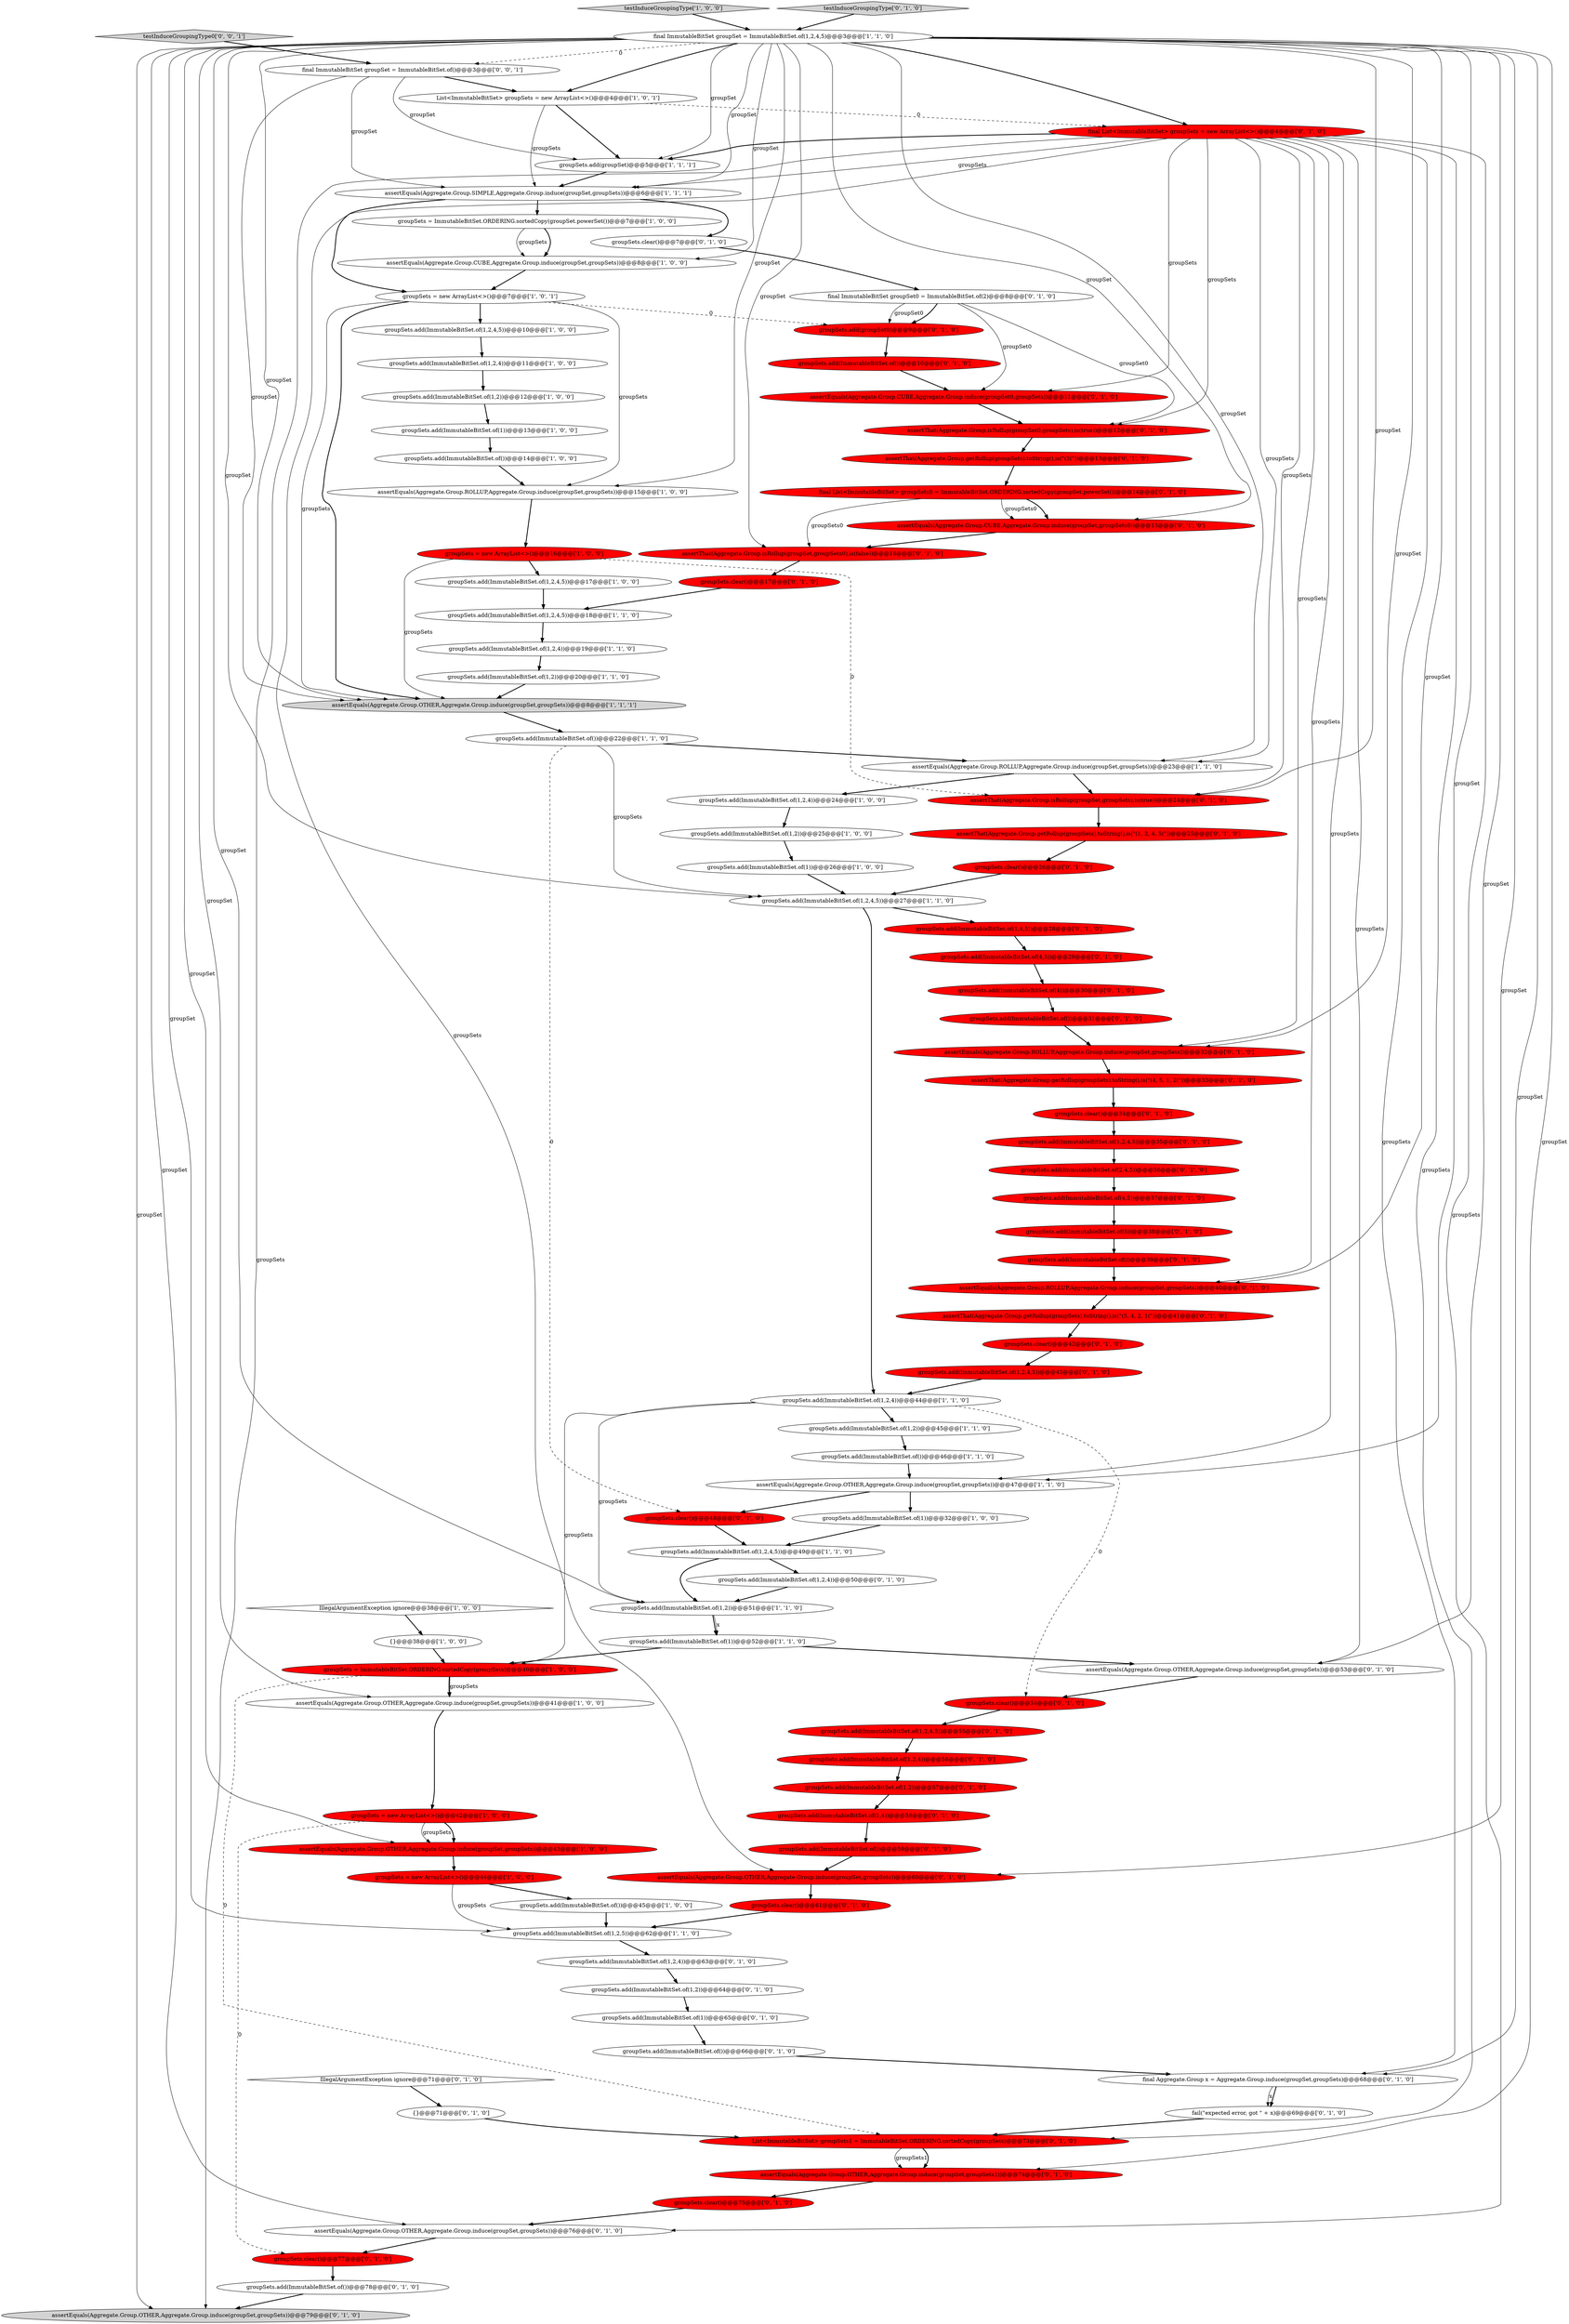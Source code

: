 digraph {
83 [style = filled, label = "assertEquals(Aggregate.Group.OTHER,Aggregate.Group.induce(groupSet,groupSets))@@@60@@@['0', '1', '0']", fillcolor = red, shape = ellipse image = "AAA1AAABBB2BBB"];
3 [style = filled, label = "groupSets = ImmutableBitSet.ORDERING.sortedCopy(groupSet.powerSet())@@@7@@@['1', '0', '0']", fillcolor = white, shape = ellipse image = "AAA0AAABBB1BBB"];
102 [style = filled, label = "final ImmutableBitSet groupSet = ImmutableBitSet.of()@@@3@@@['0', '0', '1']", fillcolor = white, shape = ellipse image = "AAA0AAABBB3BBB"];
68 [style = filled, label = "groupSets.add(ImmutableBitSet.of(4))@@@30@@@['0', '1', '0']", fillcolor = red, shape = ellipse image = "AAA1AAABBB2BBB"];
64 [style = filled, label = "List<ImmutableBitSet> groupSets1 = ImmutableBitSet.ORDERING.sortedCopy(groupSets)@@@73@@@['0', '1', '0']", fillcolor = red, shape = ellipse image = "AAA1AAABBB2BBB"];
81 [style = filled, label = "assertThat(Aggregate.Group.getRollup(groupSets).toString(),is(\"(2(\"))@@@13@@@['0', '1', '0']", fillcolor = red, shape = ellipse image = "AAA1AAABBB2BBB"];
45 [style = filled, label = "groupSets.add(ImmutableBitSet.of(1,2,4))@@@63@@@['0', '1', '0']", fillcolor = white, shape = ellipse image = "AAA0AAABBB2BBB"];
90 [style = filled, label = "assertThat(Aggregate.Group.getRollup(groupSets).toString(),is(\"(1, 2, 4, 5(\"))@@@25@@@['0', '1', '0']", fillcolor = red, shape = ellipse image = "AAA1AAABBB2BBB"];
39 [style = filled, label = "IllegalArgumentException ignore@@@38@@@['1', '0', '0']", fillcolor = white, shape = diamond image = "AAA0AAABBB1BBB"];
16 [style = filled, label = "groupSets.add(ImmutableBitSet.of(1))@@@52@@@['1', '1', '0']", fillcolor = white, shape = ellipse image = "AAA0AAABBB1BBB"];
8 [style = filled, label = "groupSets.add(ImmutableBitSet.of(1,2,4))@@@44@@@['1', '1', '0']", fillcolor = white, shape = ellipse image = "AAA0AAABBB1BBB"];
11 [style = filled, label = "groupSets.add(ImmutableBitSet.of(1,2,4,5))@@@17@@@['1', '0', '0']", fillcolor = white, shape = ellipse image = "AAA0AAABBB1BBB"];
86 [style = filled, label = "final Aggregate.Group x = Aggregate.Group.induce(groupSet,groupSets)@@@68@@@['0', '1', '0']", fillcolor = white, shape = ellipse image = "AAA0AAABBB2BBB"];
95 [style = filled, label = "final List<ImmutableBitSet> groupSets0 = ImmutableBitSet.ORDERING.sortedCopy(groupSet.powerSet())@@@14@@@['0', '1', '0']", fillcolor = red, shape = ellipse image = "AAA1AAABBB2BBB"];
12 [style = filled, label = "groupSets.add(ImmutableBitSet.of())@@@46@@@['1', '1', '0']", fillcolor = white, shape = ellipse image = "AAA0AAABBB1BBB"];
14 [style = filled, label = "groupSets = new ArrayList<>()@@@16@@@['1', '0', '0']", fillcolor = red, shape = ellipse image = "AAA1AAABBB1BBB"];
50 [style = filled, label = "groupSets.add(ImmutableBitSet.of(5))@@@38@@@['0', '1', '0']", fillcolor = red, shape = ellipse image = "AAA1AAABBB2BBB"];
7 [style = filled, label = "assertEquals(Aggregate.Group.OTHER,Aggregate.Group.induce(groupSet,groupSets))@@@8@@@['1', '1', '1']", fillcolor = lightgray, shape = ellipse image = "AAA0AAABBB1BBB"];
94 [style = filled, label = "assertThat(Aggregate.Group.isRollup(groupSet0,groupSets),is(true))@@@12@@@['0', '1', '0']", fillcolor = red, shape = ellipse image = "AAA1AAABBB2BBB"];
84 [style = filled, label = "assertEquals(Aggregate.Group.OTHER,Aggregate.Group.induce(groupSet,groupSets))@@@53@@@['0', '1', '0']", fillcolor = white, shape = ellipse image = "AAA0AAABBB2BBB"];
80 [style = filled, label = "final ImmutableBitSet groupSet0 = ImmutableBitSet.of(2)@@@8@@@['0', '1', '0']", fillcolor = white, shape = ellipse image = "AAA0AAABBB2BBB"];
53 [style = filled, label = "groupSets.add(ImmutableBitSet.of())@@@39@@@['0', '1', '0']", fillcolor = red, shape = ellipse image = "AAA1AAABBB2BBB"];
26 [style = filled, label = "assertEquals(Aggregate.Group.OTHER,Aggregate.Group.induce(groupSet,groupSets))@@@43@@@['1', '0', '0']", fillcolor = red, shape = ellipse image = "AAA1AAABBB1BBB"];
19 [style = filled, label = "groupSets.add(ImmutableBitSet.of(1,2,4))@@@19@@@['1', '1', '0']", fillcolor = white, shape = ellipse image = "AAA0AAABBB1BBB"];
55 [style = filled, label = "groupSets.add(ImmutableBitSet.of(1,2))@@@64@@@['0', '1', '0']", fillcolor = white, shape = ellipse image = "AAA0AAABBB2BBB"];
57 [style = filled, label = "assertEquals(Aggregate.Group.OTHER,Aggregate.Group.induce(groupSet,groupSets1))@@@74@@@['0', '1', '0']", fillcolor = red, shape = ellipse image = "AAA1AAABBB2BBB"];
79 [style = filled, label = "groupSets.add(ImmutableBitSet.of())@@@59@@@['0', '1', '0']", fillcolor = red, shape = ellipse image = "AAA1AAABBB2BBB"];
71 [style = filled, label = "groupSets.add(ImmutableBitSet.of(1,2,4))@@@50@@@['0', '1', '0']", fillcolor = white, shape = ellipse image = "AAA0AAABBB2BBB"];
47 [style = filled, label = "groupSets.add(ImmutableBitSet.of(1,2,4,5))@@@55@@@['0', '1', '0']", fillcolor = red, shape = ellipse image = "AAA1AAABBB2BBB"];
20 [style = filled, label = "groupSets.add(ImmutableBitSet.of())@@@45@@@['1', '0', '0']", fillcolor = white, shape = ellipse image = "AAA0AAABBB1BBB"];
99 [style = filled, label = "assertEquals(Aggregate.Group.OTHER,Aggregate.Group.induce(groupSet,groupSets))@@@79@@@['0', '1', '0']", fillcolor = lightgray, shape = ellipse image = "AAA0AAABBB2BBB"];
10 [style = filled, label = "groupSets.add(ImmutableBitSet.of(1,2,4))@@@11@@@['1', '0', '0']", fillcolor = white, shape = ellipse image = "AAA0AAABBB1BBB"];
65 [style = filled, label = "groupSets.clear()@@@54@@@['0', '1', '0']", fillcolor = red, shape = ellipse image = "AAA1AAABBB2BBB"];
35 [style = filled, label = "groupSets.add(ImmutableBitSet.of(1,2))@@@20@@@['1', '1', '0']", fillcolor = white, shape = ellipse image = "AAA0AAABBB1BBB"];
43 [style = filled, label = "assertEquals(Aggregate.Group.ROLLUP,Aggregate.Group.induce(groupSet,groupSets))@@@32@@@['0', '1', '0']", fillcolor = red, shape = ellipse image = "AAA1AAABBB2BBB"];
77 [style = filled, label = "groupSets.add(ImmutableBitSet.of())@@@78@@@['0', '1', '0']", fillcolor = white, shape = ellipse image = "AAA0AAABBB2BBB"];
29 [style = filled, label = "assertEquals(Aggregate.Group.OTHER,Aggregate.Group.induce(groupSet,groupSets))@@@41@@@['1', '0', '0']", fillcolor = white, shape = ellipse image = "AAA0AAABBB1BBB"];
76 [style = filled, label = "assertThat(Aggregate.Group.isRollup(groupSet,groupSets),is(true))@@@24@@@['0', '1', '0']", fillcolor = red, shape = ellipse image = "AAA1AAABBB2BBB"];
25 [style = filled, label = "{}@@@38@@@['1', '0', '0']", fillcolor = white, shape = ellipse image = "AAA0AAABBB1BBB"];
89 [style = filled, label = "groupSets.clear()@@@7@@@['0', '1', '0']", fillcolor = white, shape = ellipse image = "AAA0AAABBB2BBB"];
36 [style = filled, label = "groupSets.add(ImmutableBitSet.of(1,2,4,5))@@@49@@@['1', '1', '0']", fillcolor = white, shape = ellipse image = "AAA0AAABBB1BBB"];
93 [style = filled, label = "groupSets.add(ImmutableBitSet.of(1,2,4,5))@@@35@@@['0', '1', '0']", fillcolor = red, shape = ellipse image = "AAA1AAABBB2BBB"];
58 [style = filled, label = "assertThat(Aggregate.Group.isRollup(groupSet,groupSets0),is(false))@@@16@@@['0', '1', '0']", fillcolor = red, shape = ellipse image = "AAA1AAABBB2BBB"];
69 [style = filled, label = "groupSets.clear()@@@77@@@['0', '1', '0']", fillcolor = red, shape = ellipse image = "AAA1AAABBB2BBB"];
60 [style = filled, label = "fail(\"expected error, got \" + x)@@@69@@@['0', '1', '0']", fillcolor = white, shape = ellipse image = "AAA0AAABBB2BBB"];
97 [style = filled, label = "assertEquals(Aggregate.Group.ROLLUP,Aggregate.Group.induce(groupSet,groupSets))@@@40@@@['0', '1', '0']", fillcolor = red, shape = ellipse image = "AAA1AAABBB2BBB"];
72 [style = filled, label = "groupSets.add(ImmutableBitSet.of(1))@@@65@@@['0', '1', '0']", fillcolor = white, shape = ellipse image = "AAA0AAABBB2BBB"];
33 [style = filled, label = "assertEquals(Aggregate.Group.CUBE,Aggregate.Group.induce(groupSet,groupSets))@@@8@@@['1', '0', '0']", fillcolor = white, shape = ellipse image = "AAA0AAABBB1BBB"];
42 [style = filled, label = "testInduceGroupingType['1', '0', '0']", fillcolor = lightgray, shape = diamond image = "AAA0AAABBB1BBB"];
6 [style = filled, label = "groupSets.add(ImmutableBitSet.of(1,2,5))@@@62@@@['1', '1', '0']", fillcolor = white, shape = ellipse image = "AAA0AAABBB1BBB"];
100 [style = filled, label = "groupSets.add(groupSet0)@@@9@@@['0', '1', '0']", fillcolor = red, shape = ellipse image = "AAA1AAABBB2BBB"];
82 [style = filled, label = "groupSets.add(ImmutableBitSet.of())@@@31@@@['0', '1', '0']", fillcolor = red, shape = ellipse image = "AAA1AAABBB2BBB"];
22 [style = filled, label = "groupSets = new ArrayList<>()@@@42@@@['1', '0', '0']", fillcolor = red, shape = ellipse image = "AAA1AAABBB1BBB"];
66 [style = filled, label = "final List<ImmutableBitSet> groupSets = new ArrayList<>()@@@4@@@['0', '1', '0']", fillcolor = red, shape = ellipse image = "AAA1AAABBB2BBB"];
67 [style = filled, label = "groupSets.clear()@@@17@@@['0', '1', '0']", fillcolor = red, shape = ellipse image = "AAA1AAABBB2BBB"];
78 [style = filled, label = "assertEquals(Aggregate.Group.CUBE,Aggregate.Group.induce(groupSet,groupSets0))@@@15@@@['0', '1', '0']", fillcolor = red, shape = ellipse image = "AAA1AAABBB2BBB"];
49 [style = filled, label = "assertEquals(Aggregate.Group.CUBE,Aggregate.Group.induce(groupSet0,groupSets))@@@11@@@['0', '1', '0']", fillcolor = red, shape = ellipse image = "AAA1AAABBB2BBB"];
15 [style = filled, label = "groupSets.add(ImmutableBitSet.of(1,2,4))@@@24@@@['1', '0', '0']", fillcolor = white, shape = ellipse image = "AAA0AAABBB1BBB"];
54 [style = filled, label = "groupSets.clear()@@@75@@@['0', '1', '0']", fillcolor = red, shape = ellipse image = "AAA1AAABBB2BBB"];
27 [style = filled, label = "assertEquals(Aggregate.Group.OTHER,Aggregate.Group.induce(groupSet,groupSets))@@@47@@@['1', '1', '0']", fillcolor = white, shape = ellipse image = "AAA0AAABBB1BBB"];
13 [style = filled, label = "groupSets.add(groupSet)@@@5@@@['1', '1', '1']", fillcolor = white, shape = ellipse image = "AAA0AAABBB1BBB"];
0 [style = filled, label = "final ImmutableBitSet groupSet = ImmutableBitSet.of(1,2,4,5)@@@3@@@['1', '1', '0']", fillcolor = white, shape = ellipse image = "AAA0AAABBB1BBB"];
63 [style = filled, label = "groupSets.clear()@@@34@@@['0', '1', '0']", fillcolor = red, shape = ellipse image = "AAA1AAABBB2BBB"];
51 [style = filled, label = "groupSets.clear()@@@26@@@['0', '1', '0']", fillcolor = red, shape = ellipse image = "AAA1AAABBB2BBB"];
31 [style = filled, label = "groupSets.add(ImmutableBitSet.of(1,2))@@@12@@@['1', '0', '0']", fillcolor = white, shape = ellipse image = "AAA0AAABBB1BBB"];
32 [style = filled, label = "groupSets.add(ImmutableBitSet.of(1,2))@@@51@@@['1', '1', '0']", fillcolor = white, shape = ellipse image = "AAA0AAABBB1BBB"];
98 [style = filled, label = "groupSets.add(ImmutableBitSet.of(1,4,5))@@@28@@@['0', '1', '0']", fillcolor = red, shape = ellipse image = "AAA1AAABBB2BBB"];
30 [style = filled, label = "groupSets.add(ImmutableBitSet.of(1,2,4,5))@@@18@@@['1', '1', '0']", fillcolor = white, shape = ellipse image = "AAA0AAABBB1BBB"];
88 [style = filled, label = "assertThat(Aggregate.Group.getRollup(groupSets).toString(),is(\"(4, 5, 1, 2(\"))@@@33@@@['0', '1', '0']", fillcolor = red, shape = ellipse image = "AAA1AAABBB2BBB"];
21 [style = filled, label = "List<ImmutableBitSet> groupSets = new ArrayList<>()@@@4@@@['1', '0', '1']", fillcolor = white, shape = ellipse image = "AAA0AAABBB1BBB"];
75 [style = filled, label = "testInduceGroupingType['0', '1', '0']", fillcolor = lightgray, shape = diamond image = "AAA0AAABBB2BBB"];
92 [style = filled, label = "groupSets.add(ImmutableBitSet.of(1,2,4))@@@56@@@['0', '1', '0']", fillcolor = red, shape = ellipse image = "AAA1AAABBB2BBB"];
9 [style = filled, label = "groupSets.add(ImmutableBitSet.of(1,2,4,5))@@@10@@@['1', '0', '0']", fillcolor = white, shape = ellipse image = "AAA0AAABBB1BBB"];
73 [style = filled, label = "groupSets.clear()@@@48@@@['0', '1', '0']", fillcolor = red, shape = ellipse image = "AAA1AAABBB2BBB"];
91 [style = filled, label = "groupSets.clear()@@@42@@@['0', '1', '0']", fillcolor = red, shape = ellipse image = "AAA1AAABBB2BBB"];
17 [style = filled, label = "groupSets = ImmutableBitSet.ORDERING.sortedCopy(groupSets)@@@40@@@['1', '0', '0']", fillcolor = red, shape = ellipse image = "AAA1AAABBB1BBB"];
52 [style = filled, label = "groupSets.clear()@@@61@@@['0', '1', '0']", fillcolor = red, shape = ellipse image = "AAA1AAABBB2BBB"];
85 [style = filled, label = "groupSets.add(ImmutableBitSet.of(4,5))@@@29@@@['0', '1', '0']", fillcolor = red, shape = ellipse image = "AAA1AAABBB2BBB"];
1 [style = filled, label = "groupSets.add(ImmutableBitSet.of())@@@22@@@['1', '1', '0']", fillcolor = white, shape = ellipse image = "AAA0AAABBB1BBB"];
87 [style = filled, label = "groupSets.add(ImmutableBitSet.of(1,4))@@@58@@@['0', '1', '0']", fillcolor = red, shape = ellipse image = "AAA1AAABBB2BBB"];
74 [style = filled, label = "groupSets.add(ImmutableBitSet.of(1,2))@@@57@@@['0', '1', '0']", fillcolor = red, shape = ellipse image = "AAA1AAABBB2BBB"];
38 [style = filled, label = "assertEquals(Aggregate.Group.ROLLUP,Aggregate.Group.induce(groupSet,groupSets))@@@23@@@['1', '1', '0']", fillcolor = white, shape = ellipse image = "AAA0AAABBB1BBB"];
18 [style = filled, label = "groupSets.add(ImmutableBitSet.of(1,2))@@@25@@@['1', '0', '0']", fillcolor = white, shape = ellipse image = "AAA0AAABBB1BBB"];
101 [style = filled, label = "testInduceGroupingType0['0', '0', '1']", fillcolor = lightgray, shape = diamond image = "AAA0AAABBB3BBB"];
70 [style = filled, label = "groupSets.add(ImmutableBitSet.of())@@@66@@@['0', '1', '0']", fillcolor = white, shape = ellipse image = "AAA0AAABBB2BBB"];
41 [style = filled, label = "groupSets.add(ImmutableBitSet.of(1,2,4,5))@@@27@@@['1', '1', '0']", fillcolor = white, shape = ellipse image = "AAA0AAABBB1BBB"];
37 [style = filled, label = "groupSets.add(ImmutableBitSet.of())@@@14@@@['1', '0', '0']", fillcolor = white, shape = ellipse image = "AAA0AAABBB1BBB"];
44 [style = filled, label = "assertEquals(Aggregate.Group.OTHER,Aggregate.Group.induce(groupSet,groupSets))@@@76@@@['0', '1', '0']", fillcolor = white, shape = ellipse image = "AAA0AAABBB2BBB"];
23 [style = filled, label = "groupSets = new ArrayList<>()@@@44@@@['1', '0', '0']", fillcolor = red, shape = ellipse image = "AAA1AAABBB1BBB"];
24 [style = filled, label = "groupSets.add(ImmutableBitSet.of(1))@@@32@@@['1', '0', '0']", fillcolor = white, shape = ellipse image = "AAA0AAABBB1BBB"];
28 [style = filled, label = "groupSets.add(ImmutableBitSet.of(1,2))@@@45@@@['1', '1', '0']", fillcolor = white, shape = ellipse image = "AAA0AAABBB1BBB"];
61 [style = filled, label = "IllegalArgumentException ignore@@@71@@@['0', '1', '0']", fillcolor = white, shape = diamond image = "AAA0AAABBB2BBB"];
2 [style = filled, label = "assertEquals(Aggregate.Group.ROLLUP,Aggregate.Group.induce(groupSet,groupSets))@@@15@@@['1', '0', '0']", fillcolor = white, shape = ellipse image = "AAA0AAABBB1BBB"];
48 [style = filled, label = "{}@@@71@@@['0', '1', '0']", fillcolor = white, shape = ellipse image = "AAA0AAABBB2BBB"];
59 [style = filled, label = "groupSets.add(ImmutableBitSet.of(1,2,4,5))@@@43@@@['0', '1', '0']", fillcolor = red, shape = ellipse image = "AAA1AAABBB2BBB"];
46 [style = filled, label = "groupSets.add(ImmutableBitSet.of(4,5))@@@37@@@['0', '1', '0']", fillcolor = red, shape = ellipse image = "AAA1AAABBB2BBB"];
62 [style = filled, label = "assertThat(Aggregate.Group.getRollup(groupSets).toString(),is(\"(5, 4, 2, 1(\"))@@@41@@@['0', '1', '0']", fillcolor = red, shape = ellipse image = "AAA1AAABBB2BBB"];
40 [style = filled, label = "assertEquals(Aggregate.Group.SIMPLE,Aggregate.Group.induce(groupSet,groupSets))@@@6@@@['1', '1', '1']", fillcolor = white, shape = ellipse image = "AAA0AAABBB1BBB"];
56 [style = filled, label = "groupSets.add(ImmutableBitSet.of())@@@10@@@['0', '1', '0']", fillcolor = red, shape = ellipse image = "AAA1AAABBB2BBB"];
5 [style = filled, label = "groupSets.add(ImmutableBitSet.of(1))@@@26@@@['1', '0', '0']", fillcolor = white, shape = ellipse image = "AAA0AAABBB1BBB"];
4 [style = filled, label = "groupSets = new ArrayList<>()@@@7@@@['1', '0', '1']", fillcolor = white, shape = ellipse image = "AAA0AAABBB1BBB"];
34 [style = filled, label = "groupSets.add(ImmutableBitSet.of(1))@@@13@@@['1', '0', '0']", fillcolor = white, shape = ellipse image = "AAA0AAABBB1BBB"];
96 [style = filled, label = "groupSets.add(ImmutableBitSet.of(2,4,5))@@@36@@@['0', '1', '0']", fillcolor = red, shape = ellipse image = "AAA1AAABBB2BBB"];
40->4 [style = bold, label=""];
0->97 [style = solid, label="groupSet"];
55->72 [style = bold, label=""];
0->13 [style = solid, label="groupSet"];
65->47 [style = bold, label=""];
70->86 [style = bold, label=""];
21->66 [style = dashed, label="0"];
38->76 [style = bold, label=""];
76->90 [style = bold, label=""];
41->8 [style = bold, label=""];
66->40 [style = solid, label="groupSets"];
66->43 [style = solid, label="groupSets"];
9->10 [style = bold, label=""];
95->78 [style = bold, label=""];
0->27 [style = solid, label="groupSet"];
38->15 [style = bold, label=""];
86->60 [style = bold, label=""];
88->63 [style = bold, label=""];
0->44 [style = solid, label="groupSet"];
95->78 [style = solid, label="groupSets0"];
47->92 [style = bold, label=""];
95->58 [style = solid, label="groupSets0"];
27->73 [style = bold, label=""];
0->66 [style = bold, label=""];
63->93 [style = bold, label=""];
1->73 [style = dashed, label="0"];
84->65 [style = bold, label=""];
66->64 [style = solid, label="groupSets"];
66->38 [style = solid, label="groupSets"];
2->14 [style = bold, label=""];
85->68 [style = bold, label=""];
0->57 [style = solid, label="groupSet"];
14->76 [style = dashed, label="0"];
78->58 [style = bold, label=""];
46->50 [style = bold, label=""];
8->32 [style = solid, label="groupSets"];
14->11 [style = bold, label=""];
35->7 [style = bold, label=""];
0->2 [style = solid, label="groupSet"];
75->0 [style = bold, label=""];
80->94 [style = solid, label="groupSet0"];
1->38 [style = bold, label=""];
21->13 [style = bold, label=""];
90->51 [style = bold, label=""];
79->83 [style = bold, label=""];
57->54 [style = bold, label=""];
0->40 [style = solid, label="groupSet"];
8->28 [style = bold, label=""];
0->41 [style = solid, label="groupSet"];
93->96 [style = bold, label=""];
7->1 [style = bold, label=""];
66->13 [style = bold, label=""];
36->71 [style = bold, label=""];
10->31 [style = bold, label=""];
0->33 [style = solid, label="groupSet"];
22->26 [style = solid, label="groupSets"];
97->62 [style = bold, label=""];
60->64 [style = bold, label=""];
8->17 [style = solid, label="groupSets"];
68->82 [style = bold, label=""];
89->80 [style = bold, label=""];
66->84 [style = solid, label="groupSets"];
13->40 [style = bold, label=""];
0->21 [style = bold, label=""];
3->33 [style = bold, label=""];
16->17 [style = bold, label=""];
40->89 [style = bold, label=""];
74->87 [style = bold, label=""];
69->77 [style = bold, label=""];
0->26 [style = solid, label="groupSet"];
100->56 [style = bold, label=""];
21->40 [style = solid, label="groupSets"];
64->57 [style = solid, label="groupSets1"];
0->7 [style = solid, label="groupSet"];
61->48 [style = bold, label=""];
102->7 [style = solid, label="groupSet"];
30->19 [style = bold, label=""];
66->44 [style = solid, label="groupSets"];
23->6 [style = solid, label="groupSets"];
101->102 [style = bold, label=""];
86->60 [style = solid, label="x"];
22->69 [style = dashed, label="0"];
40->3 [style = bold, label=""];
54->44 [style = bold, label=""];
67->30 [style = bold, label=""];
71->32 [style = bold, label=""];
80->49 [style = solid, label="groupSet0"];
58->67 [style = bold, label=""];
39->25 [style = bold, label=""];
87->79 [style = bold, label=""];
96->46 [style = bold, label=""];
0->78 [style = solid, label="groupSet"];
98->85 [style = bold, label=""];
62->91 [style = bold, label=""];
64->57 [style = bold, label=""];
11->30 [style = bold, label=""];
41->98 [style = bold, label=""];
92->74 [style = bold, label=""];
4->9 [style = bold, label=""];
22->26 [style = bold, label=""];
23->20 [style = bold, label=""];
0->38 [style = solid, label="groupSet"];
0->99 [style = solid, label="groupSet"];
0->84 [style = solid, label="groupSet"];
45->55 [style = bold, label=""];
83->52 [style = bold, label=""];
0->58 [style = solid, label="groupSet"];
33->4 [style = bold, label=""];
48->64 [style = bold, label=""];
91->59 [style = bold, label=""];
66->83 [style = solid, label="groupSets"];
80->100 [style = bold, label=""];
0->76 [style = solid, label="groupSet"];
28->12 [style = bold, label=""];
32->16 [style = bold, label=""];
59->8 [style = bold, label=""];
1->41 [style = solid, label="groupSets"];
4->7 [style = solid, label="groupSets"];
25->17 [style = bold, label=""];
4->7 [style = bold, label=""];
42->0 [style = bold, label=""];
31->34 [style = bold, label=""];
102->21 [style = bold, label=""];
66->99 [style = solid, label="groupSets"];
44->69 [style = bold, label=""];
66->76 [style = solid, label="groupSets"];
0->83 [style = solid, label="groupSet"];
17->64 [style = dashed, label="0"];
77->99 [style = bold, label=""];
19->35 [style = bold, label=""];
81->95 [style = bold, label=""];
52->6 [style = bold, label=""];
94->81 [style = bold, label=""];
53->97 [style = bold, label=""];
37->2 [style = bold, label=""];
27->24 [style = bold, label=""];
43->88 [style = bold, label=""];
0->86 [style = solid, label="groupSet"];
4->2 [style = solid, label="groupSets"];
12->27 [style = bold, label=""];
0->29 [style = solid, label="groupSet"];
8->65 [style = dashed, label="0"];
66->27 [style = solid, label="groupSets"];
66->97 [style = solid, label="groupSets"];
66->49 [style = solid, label="groupSets"];
56->49 [style = bold, label=""];
72->70 [style = bold, label=""];
32->16 [style = solid, label="x"];
36->32 [style = bold, label=""];
20->6 [style = bold, label=""];
82->43 [style = bold, label=""];
0->32 [style = solid, label="groupSet"];
0->6 [style = solid, label="groupSet"];
0->102 [style = dashed, label="0"];
15->18 [style = bold, label=""];
102->40 [style = solid, label="groupSet"];
0->43 [style = solid, label="groupSet"];
24->36 [style = bold, label=""];
73->36 [style = bold, label=""];
5->41 [style = bold, label=""];
3->33 [style = solid, label="groupSets"];
34->37 [style = bold, label=""];
49->94 [style = bold, label=""];
4->100 [style = dashed, label="0"];
18->5 [style = bold, label=""];
16->84 [style = bold, label=""];
26->23 [style = bold, label=""];
14->7 [style = solid, label="groupSets"];
66->94 [style = solid, label="groupSets"];
102->13 [style = solid, label="groupSet"];
29->22 [style = bold, label=""];
80->100 [style = solid, label="groupSet0"];
17->29 [style = bold, label=""];
6->45 [style = bold, label=""];
51->41 [style = bold, label=""];
17->29 [style = solid, label="groupSets"];
50->53 [style = bold, label=""];
66->86 [style = solid, label="groupSets"];
}
